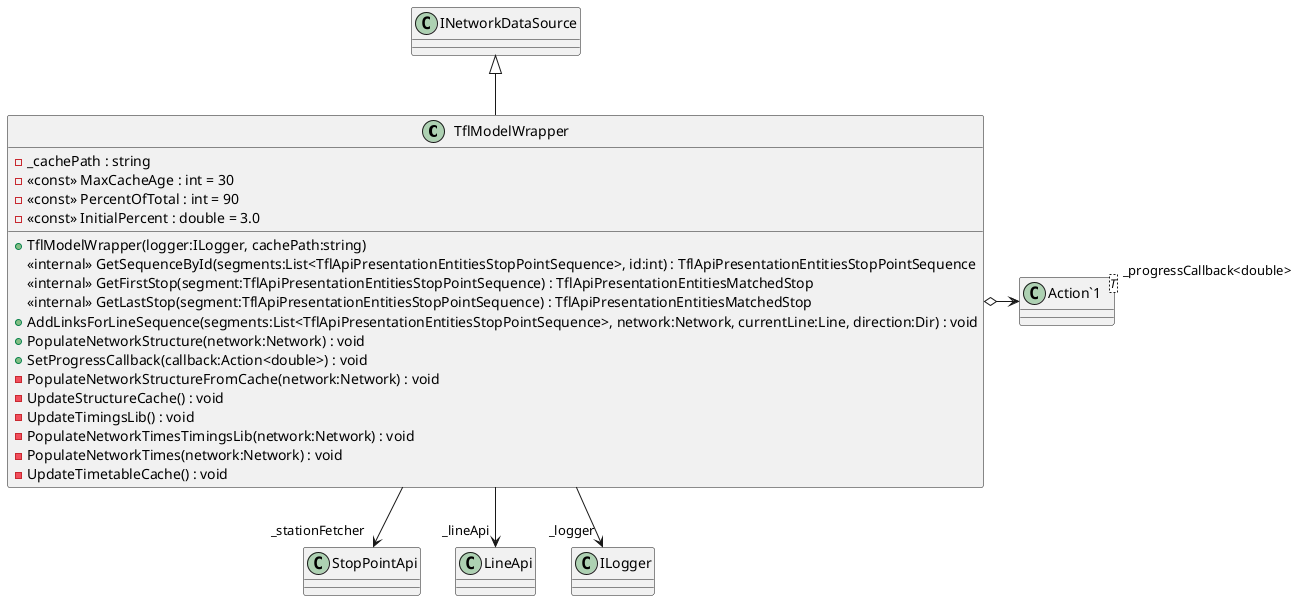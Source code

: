 @startuml
class TflModelWrapper {
    - _cachePath : string
    - <<const>> MaxCacheAge : int = 30
    - <<const>> PercentOfTotal : int = 90
    - <<const>> InitialPercent : double = 3.0
    + TflModelWrapper(logger:ILogger, cachePath:string)
    <<internal>> GetSequenceById(segments:List<TflApiPresentationEntitiesStopPointSequence>, id:int) : TflApiPresentationEntitiesStopPointSequence
    <<internal>> GetFirstStop(segment:TflApiPresentationEntitiesStopPointSequence) : TflApiPresentationEntitiesMatchedStop
    <<internal>> GetLastStop(segment:TflApiPresentationEntitiesStopPointSequence) : TflApiPresentationEntitiesMatchedStop
    + AddLinksForLineSequence(segments:List<TflApiPresentationEntitiesStopPointSequence>, network:Network, currentLine:Line, direction:Dir) : void
    + PopulateNetworkStructure(network:Network) : void
    + SetProgressCallback(callback:Action<double>) : void
    - PopulateNetworkStructureFromCache(network:Network) : void
    - UpdateStructureCache() : void
    - UpdateTimingsLib() : void
    - PopulateNetworkTimesTimingsLib(network:Network) : void
    - PopulateNetworkTimes(network:Network) : void
    - UpdateTimetableCache() : void
}
class "Action`1"<T> {
}
INetworkDataSource <|-- TflModelWrapper
TflModelWrapper --> "_stationFetcher" StopPointApi
TflModelWrapper --> "_lineApi" LineApi
TflModelWrapper --> "_logger" ILogger
TflModelWrapper o-> "_progressCallback<double>" "Action`1"
@enduml
